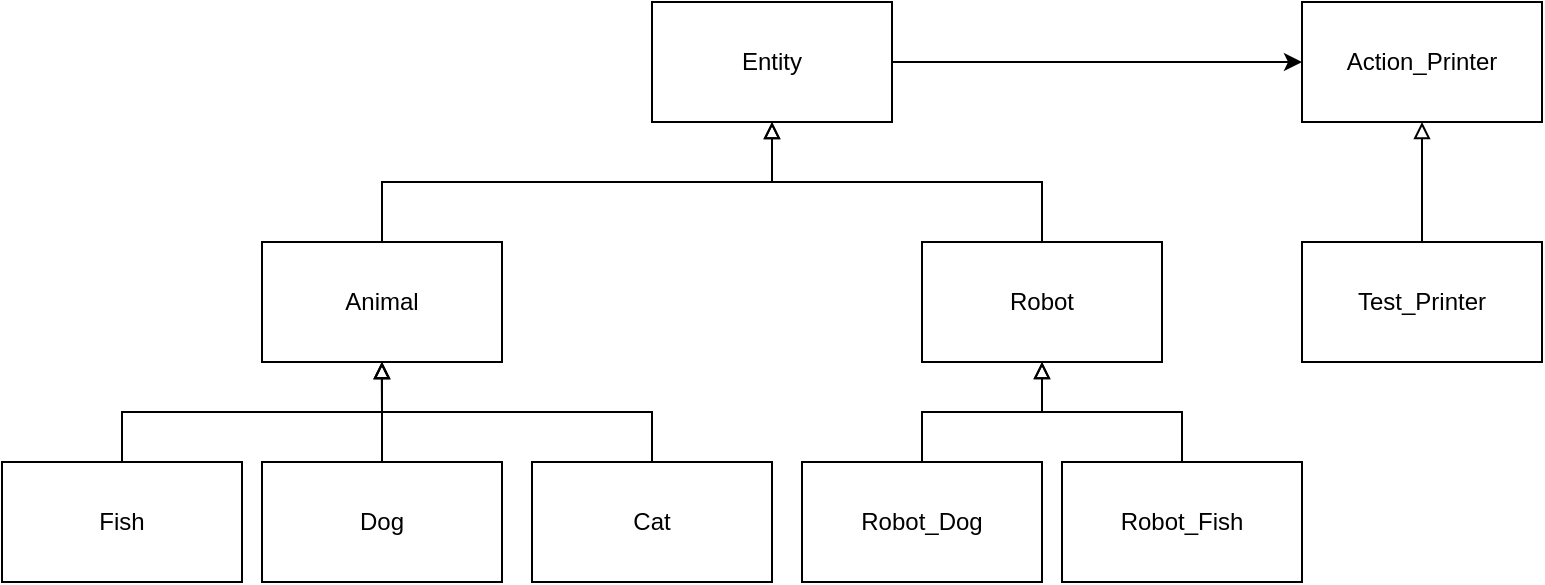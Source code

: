 <mxfile version="24.7.7" pages="3">
  <diagram name="Step_1_Objects" id="5AucKZSdxHApyPtmPdB9">
    <mxGraphModel dx="1185" dy="632" grid="1" gridSize="10" guides="1" tooltips="1" connect="1" arrows="1" fold="1" page="1" pageScale="1" pageWidth="850" pageHeight="1100" math="0" shadow="0">
      <root>
        <mxCell id="0" />
        <mxCell id="1" parent="0" />
        <mxCell id="PYGcuWdw61UWCAQ2nyrZ-17" style="edgeStyle=orthogonalEdgeStyle;rounded=0;orthogonalLoop=1;jettySize=auto;html=1;exitX=0.5;exitY=0;exitDx=0;exitDy=0;entryX=0.5;entryY=1;entryDx=0;entryDy=0;endArrow=block;endFill=0;" edge="1" parent="1" source="PYGcuWdw61UWCAQ2nyrZ-2" target="PYGcuWdw61UWCAQ2nyrZ-3">
          <mxGeometry relative="1" as="geometry" />
        </mxCell>
        <mxCell id="PYGcuWdw61UWCAQ2nyrZ-2" value="Animal" style="rounded=0;whiteSpace=wrap;html=1;" vertex="1" parent="1">
          <mxGeometry x="170" y="150" width="120" height="60" as="geometry" />
        </mxCell>
        <mxCell id="PYGcuWdw61UWCAQ2nyrZ-19" style="edgeStyle=orthogonalEdgeStyle;rounded=0;orthogonalLoop=1;jettySize=auto;html=1;exitX=1;exitY=0.5;exitDx=0;exitDy=0;entryX=0;entryY=0.5;entryDx=0;entryDy=0;" edge="1" parent="1" source="PYGcuWdw61UWCAQ2nyrZ-3" target="PYGcuWdw61UWCAQ2nyrZ-18">
          <mxGeometry relative="1" as="geometry" />
        </mxCell>
        <mxCell id="PYGcuWdw61UWCAQ2nyrZ-3" value="Entity" style="rounded=0;whiteSpace=wrap;html=1;" vertex="1" parent="1">
          <mxGeometry x="365" y="30" width="120" height="60" as="geometry" />
        </mxCell>
        <mxCell id="PYGcuWdw61UWCAQ2nyrZ-15" style="edgeStyle=orthogonalEdgeStyle;rounded=0;orthogonalLoop=1;jettySize=auto;html=1;exitX=0.5;exitY=0;exitDx=0;exitDy=0;entryX=0.5;entryY=1;entryDx=0;entryDy=0;endArrow=block;endFill=0;" edge="1" parent="1" source="PYGcuWdw61UWCAQ2nyrZ-4" target="PYGcuWdw61UWCAQ2nyrZ-3">
          <mxGeometry relative="1" as="geometry" />
        </mxCell>
        <mxCell id="PYGcuWdw61UWCAQ2nyrZ-4" value="Robot" style="rounded=0;whiteSpace=wrap;html=1;" vertex="1" parent="1">
          <mxGeometry x="500" y="150" width="120" height="60" as="geometry" />
        </mxCell>
        <mxCell id="PYGcuWdw61UWCAQ2nyrZ-10" style="edgeStyle=orthogonalEdgeStyle;rounded=0;orthogonalLoop=1;jettySize=auto;html=1;exitX=0.5;exitY=0;exitDx=0;exitDy=0;entryX=0.5;entryY=1;entryDx=0;entryDy=0;endArrow=block;endFill=0;" edge="1" parent="1" source="PYGcuWdw61UWCAQ2nyrZ-5" target="PYGcuWdw61UWCAQ2nyrZ-2">
          <mxGeometry relative="1" as="geometry" />
        </mxCell>
        <mxCell id="PYGcuWdw61UWCAQ2nyrZ-5" value="Cat" style="rounded=0;whiteSpace=wrap;html=1;" vertex="1" parent="1">
          <mxGeometry x="305" y="260" width="120" height="60" as="geometry" />
        </mxCell>
        <mxCell id="PYGcuWdw61UWCAQ2nyrZ-11" style="edgeStyle=orthogonalEdgeStyle;rounded=0;orthogonalLoop=1;jettySize=auto;html=1;exitX=0.5;exitY=0;exitDx=0;exitDy=0;endArrow=block;endFill=0;" edge="1" parent="1" source="PYGcuWdw61UWCAQ2nyrZ-6">
          <mxGeometry relative="1" as="geometry">
            <mxPoint x="229.857" y="210" as="targetPoint" />
          </mxGeometry>
        </mxCell>
        <mxCell id="PYGcuWdw61UWCAQ2nyrZ-6" value="Dog" style="rounded=0;whiteSpace=wrap;html=1;" vertex="1" parent="1">
          <mxGeometry x="170" y="260" width="120" height="60" as="geometry" />
        </mxCell>
        <mxCell id="PYGcuWdw61UWCAQ2nyrZ-12" style="edgeStyle=orthogonalEdgeStyle;rounded=0;orthogonalLoop=1;jettySize=auto;html=1;exitX=0.5;exitY=0;exitDx=0;exitDy=0;entryX=0.5;entryY=1;entryDx=0;entryDy=0;endArrow=block;endFill=0;" edge="1" parent="1" source="PYGcuWdw61UWCAQ2nyrZ-7" target="PYGcuWdw61UWCAQ2nyrZ-2">
          <mxGeometry relative="1" as="geometry" />
        </mxCell>
        <mxCell id="PYGcuWdw61UWCAQ2nyrZ-7" value="Fish" style="rounded=0;whiteSpace=wrap;html=1;" vertex="1" parent="1">
          <mxGeometry x="40" y="260" width="120" height="60" as="geometry" />
        </mxCell>
        <mxCell id="PYGcuWdw61UWCAQ2nyrZ-13" style="edgeStyle=orthogonalEdgeStyle;rounded=0;orthogonalLoop=1;jettySize=auto;html=1;exitX=0.5;exitY=0;exitDx=0;exitDy=0;entryX=0.5;entryY=1;entryDx=0;entryDy=0;endArrow=block;endFill=0;" edge="1" parent="1" source="PYGcuWdw61UWCAQ2nyrZ-8" target="PYGcuWdw61UWCAQ2nyrZ-4">
          <mxGeometry relative="1" as="geometry" />
        </mxCell>
        <mxCell id="PYGcuWdw61UWCAQ2nyrZ-8" value="Robot_Dog" style="rounded=0;whiteSpace=wrap;html=1;" vertex="1" parent="1">
          <mxGeometry x="440" y="260" width="120" height="60" as="geometry" />
        </mxCell>
        <mxCell id="PYGcuWdw61UWCAQ2nyrZ-14" style="edgeStyle=orthogonalEdgeStyle;rounded=0;orthogonalLoop=1;jettySize=auto;html=1;exitX=0.5;exitY=0;exitDx=0;exitDy=0;entryX=0.5;entryY=1;entryDx=0;entryDy=0;endArrow=block;endFill=0;" edge="1" parent="1" source="PYGcuWdw61UWCAQ2nyrZ-9" target="PYGcuWdw61UWCAQ2nyrZ-4">
          <mxGeometry relative="1" as="geometry" />
        </mxCell>
        <mxCell id="PYGcuWdw61UWCAQ2nyrZ-9" value="Robot_Fish" style="rounded=0;whiteSpace=wrap;html=1;" vertex="1" parent="1">
          <mxGeometry x="570" y="260" width="120" height="60" as="geometry" />
        </mxCell>
        <mxCell id="PYGcuWdw61UWCAQ2nyrZ-18" value="Action_Printer" style="rounded=0;whiteSpace=wrap;html=1;" vertex="1" parent="1">
          <mxGeometry x="690" y="30" width="120" height="60" as="geometry" />
        </mxCell>
        <mxCell id="PYGcuWdw61UWCAQ2nyrZ-22" style="edgeStyle=orthogonalEdgeStyle;rounded=0;orthogonalLoop=1;jettySize=auto;html=1;exitX=0.5;exitY=0;exitDx=0;exitDy=0;entryX=0.5;entryY=1;entryDx=0;entryDy=0;endArrow=block;endFill=0;" edge="1" parent="1" source="PYGcuWdw61UWCAQ2nyrZ-21" target="PYGcuWdw61UWCAQ2nyrZ-18">
          <mxGeometry relative="1" as="geometry" />
        </mxCell>
        <mxCell id="PYGcuWdw61UWCAQ2nyrZ-21" value="Test_Printer" style="rounded=0;whiteSpace=wrap;html=1;" vertex="1" parent="1">
          <mxGeometry x="690" y="150" width="120" height="60" as="geometry" />
        </mxCell>
      </root>
    </mxGraphModel>
  </diagram>
  <diagram id="Y5ssQHbaMmOkJ1e3d4jQ" name="Step_2_Components">
    <mxGraphModel dx="1185" dy="632" grid="1" gridSize="10" guides="1" tooltips="1" connect="1" arrows="1" fold="1" page="1" pageScale="1" pageWidth="850" pageHeight="1100" math="0" shadow="0">
      <root>
        <mxCell id="0" />
        <mxCell id="1" parent="0" />
        <mxCell id="Odb7NKLRBB3INW8YU59o-1" value="Component" style="rounded=0;whiteSpace=wrap;html=1;" vertex="1" parent="1">
          <mxGeometry x="360" y="130" width="120" height="60" as="geometry" />
        </mxCell>
        <mxCell id="Odb7NKLRBB3INW8YU59o-4" style="edgeStyle=orthogonalEdgeStyle;rounded=0;orthogonalLoop=1;jettySize=auto;html=1;exitX=0.5;exitY=0;exitDx=0;exitDy=0;entryX=0.5;entryY=1;entryDx=0;entryDy=0;endArrow=block;endFill=0;" edge="1" parent="1" source="Odb7NKLRBB3INW8YU59o-2" target="Odb7NKLRBB3INW8YU59o-1">
          <mxGeometry relative="1" as="geometry" />
        </mxCell>
        <mxCell id="Odb7NKLRBB3INW8YU59o-10" style="edgeStyle=orthogonalEdgeStyle;rounded=0;orthogonalLoop=1;jettySize=auto;html=1;exitX=1;exitY=0.5;exitDx=0;exitDy=0;entryX=1;entryY=0.5;entryDx=0;entryDy=0;" edge="1" parent="1" source="Odb7NKLRBB3INW8YU59o-2" target="Odb7NKLRBB3INW8YU59o-1">
          <mxGeometry relative="1" as="geometry" />
        </mxCell>
        <mxCell id="Odb7NKLRBB3INW8YU59o-2" value="Components" style="rounded=0;whiteSpace=wrap;html=1;" vertex="1" parent="1">
          <mxGeometry x="360" y="230" width="120" height="60" as="geometry" />
        </mxCell>
        <mxCell id="Odb7NKLRBB3INW8YU59o-9" style="edgeStyle=orthogonalEdgeStyle;rounded=0;orthogonalLoop=1;jettySize=auto;html=1;exitX=1;exitY=0.5;exitDx=0;exitDy=0;entryX=0;entryY=0.5;entryDx=0;entryDy=0;endArrow=block;endFill=0;" edge="1" parent="1" source="Odb7NKLRBB3INW8YU59o-5" target="Odb7NKLRBB3INW8YU59o-1">
          <mxGeometry relative="1" as="geometry" />
        </mxCell>
        <mxCell id="Odb7NKLRBB3INW8YU59o-5" value="Bark_Component" style="rounded=0;whiteSpace=wrap;html=1;" vertex="1" parent="1">
          <mxGeometry x="100" y="130" width="120" height="60" as="geometry" />
        </mxCell>
        <mxCell id="Odb7NKLRBB3INW8YU59o-11" style="edgeStyle=orthogonalEdgeStyle;rounded=0;orthogonalLoop=1;jettySize=auto;html=1;exitX=1;exitY=0.5;exitDx=0;exitDy=0;entryX=0;entryY=0.5;entryDx=0;entryDy=0;endArrow=block;endFill=0;" edge="1" parent="1" source="Odb7NKLRBB3INW8YU59o-6" target="Odb7NKLRBB3INW8YU59o-1">
          <mxGeometry relative="1" as="geometry" />
        </mxCell>
        <mxCell id="Odb7NKLRBB3INW8YU59o-6" value="Swim_Component" style="rounded=0;whiteSpace=wrap;html=1;" vertex="1" parent="1">
          <mxGeometry x="100" y="210" width="120" height="60" as="geometry" />
        </mxCell>
        <mxCell id="Odb7NKLRBB3INW8YU59o-12" style="edgeStyle=orthogonalEdgeStyle;rounded=0;orthogonalLoop=1;jettySize=auto;html=1;exitX=1;exitY=0.5;exitDx=0;exitDy=0;entryX=0;entryY=0.5;entryDx=0;entryDy=0;endArrow=block;endFill=0;" edge="1" parent="1" source="Odb7NKLRBB3INW8YU59o-7" target="Odb7NKLRBB3INW8YU59o-1">
          <mxGeometry relative="1" as="geometry" />
        </mxCell>
        <mxCell id="Odb7NKLRBB3INW8YU59o-7" value="Charge_Component" style="rounded=0;whiteSpace=wrap;html=1;" vertex="1" parent="1">
          <mxGeometry x="100" y="290" width="120" height="60" as="geometry" />
        </mxCell>
        <mxCell id="Odb7NKLRBB3INW8YU59o-13" style="edgeStyle=orthogonalEdgeStyle;rounded=0;orthogonalLoop=1;jettySize=auto;html=1;exitX=1;exitY=0.5;exitDx=0;exitDy=0;entryX=0;entryY=0.5;entryDx=0;entryDy=0;endArrow=block;endFill=0;" edge="1" parent="1" source="Odb7NKLRBB3INW8YU59o-8" target="Odb7NKLRBB3INW8YU59o-1">
          <mxGeometry relative="1" as="geometry" />
        </mxCell>
        <mxCell id="Odb7NKLRBB3INW8YU59o-8" value="Print_Component" style="rounded=0;whiteSpace=wrap;html=1;" vertex="1" parent="1">
          <mxGeometry x="100" y="370" width="120" height="60" as="geometry" />
        </mxCell>
      </root>
    </mxGraphModel>
  </diagram>
  <diagram id="rRuENO7-MZp5Jj0fOXaz" name="Step_3_Commands">
    <mxGraphModel dx="1185" dy="632" grid="1" gridSize="10" guides="1" tooltips="1" connect="1" arrows="1" fold="1" page="1" pageScale="1" pageWidth="850" pageHeight="1100" math="0" shadow="0">
      <root>
        <mxCell id="0" />
        <mxCell id="1" parent="0" />
        <mxCell id="ADz9nKlFcb1ECgwCSj8V-1" value="Component" style="rounded=0;whiteSpace=wrap;html=1;" vertex="1" parent="1">
          <mxGeometry x="360" y="180" width="120" height="60" as="geometry" />
        </mxCell>
        <mxCell id="ADz9nKlFcb1ECgwCSj8V-2" style="edgeStyle=orthogonalEdgeStyle;rounded=0;orthogonalLoop=1;jettySize=auto;html=1;exitX=0.5;exitY=0;exitDx=0;exitDy=0;entryX=0.5;entryY=1;entryDx=0;entryDy=0;endArrow=block;endFill=0;" edge="1" parent="1" source="ADz9nKlFcb1ECgwCSj8V-4" target="ADz9nKlFcb1ECgwCSj8V-1">
          <mxGeometry relative="1" as="geometry" />
        </mxCell>
        <mxCell id="ADz9nKlFcb1ECgwCSj8V-3" style="edgeStyle=orthogonalEdgeStyle;rounded=0;orthogonalLoop=1;jettySize=auto;html=1;exitX=1;exitY=0.5;exitDx=0;exitDy=0;entryX=1;entryY=0.5;entryDx=0;entryDy=0;" edge="1" parent="1" source="ADz9nKlFcb1ECgwCSj8V-4" target="ADz9nKlFcb1ECgwCSj8V-1">
          <mxGeometry relative="1" as="geometry" />
        </mxCell>
        <mxCell id="ADz9nKlFcb1ECgwCSj8V-4" value="Components" style="rounded=0;whiteSpace=wrap;html=1;" vertex="1" parent="1">
          <mxGeometry x="360" y="280" width="120" height="60" as="geometry" />
        </mxCell>
        <mxCell id="ADz9nKlFcb1ECgwCSj8V-5" style="edgeStyle=orthogonalEdgeStyle;rounded=0;orthogonalLoop=1;jettySize=auto;html=1;exitX=1;exitY=0.5;exitDx=0;exitDy=0;entryX=0;entryY=0.5;entryDx=0;entryDy=0;endArrow=block;endFill=0;" edge="1" parent="1" source="ADz9nKlFcb1ECgwCSj8V-6" target="ADz9nKlFcb1ECgwCSj8V-1">
          <mxGeometry relative="1" as="geometry" />
        </mxCell>
        <mxCell id="ADz9nKlFcb1ECgwCSj8V-29" style="edgeStyle=orthogonalEdgeStyle;rounded=0;orthogonalLoop=1;jettySize=auto;html=1;exitX=0;exitY=0.5;exitDx=0;exitDy=0;entryX=0;entryY=0.5;entryDx=0;entryDy=0;" edge="1" parent="1" source="ADz9nKlFcb1ECgwCSj8V-6" target="ADz9nKlFcb1ECgwCSj8V-26">
          <mxGeometry relative="1" as="geometry" />
        </mxCell>
        <mxCell id="ADz9nKlFcb1ECgwCSj8V-6" value="Bark_Component" style="rounded=0;whiteSpace=wrap;html=1;" vertex="1" parent="1">
          <mxGeometry x="100" y="180" width="120" height="60" as="geometry" />
        </mxCell>
        <mxCell id="ADz9nKlFcb1ECgwCSj8V-7" style="edgeStyle=orthogonalEdgeStyle;rounded=0;orthogonalLoop=1;jettySize=auto;html=1;exitX=1;exitY=0.5;exitDx=0;exitDy=0;entryX=0;entryY=0.5;entryDx=0;entryDy=0;endArrow=block;endFill=0;" edge="1" parent="1" source="ADz9nKlFcb1ECgwCSj8V-8" target="ADz9nKlFcb1ECgwCSj8V-1">
          <mxGeometry relative="1" as="geometry" />
        </mxCell>
        <mxCell id="ADz9nKlFcb1ECgwCSj8V-30" style="edgeStyle=orthogonalEdgeStyle;rounded=0;orthogonalLoop=1;jettySize=auto;html=1;exitX=0;exitY=0.5;exitDx=0;exitDy=0;" edge="1" parent="1" source="ADz9nKlFcb1ECgwCSj8V-8">
          <mxGeometry relative="1" as="geometry">
            <mxPoint x="270" y="120" as="targetPoint" />
            <Array as="points">
              <mxPoint x="80" y="290" />
              <mxPoint x="80" y="120" />
            </Array>
          </mxGeometry>
        </mxCell>
        <mxCell id="ADz9nKlFcb1ECgwCSj8V-8" value="Swim_Component" style="rounded=0;whiteSpace=wrap;html=1;" vertex="1" parent="1">
          <mxGeometry x="100" y="260" width="120" height="60" as="geometry" />
        </mxCell>
        <mxCell id="ADz9nKlFcb1ECgwCSj8V-9" style="edgeStyle=orthogonalEdgeStyle;rounded=0;orthogonalLoop=1;jettySize=auto;html=1;exitX=1;exitY=0.5;exitDx=0;exitDy=0;entryX=0;entryY=0.5;entryDx=0;entryDy=0;endArrow=block;endFill=0;" edge="1" parent="1" source="ADz9nKlFcb1ECgwCSj8V-10" target="ADz9nKlFcb1ECgwCSj8V-1">
          <mxGeometry relative="1" as="geometry" />
        </mxCell>
        <mxCell id="ADz9nKlFcb1ECgwCSj8V-34" style="edgeStyle=orthogonalEdgeStyle;rounded=0;orthogonalLoop=1;jettySize=auto;html=1;exitX=0;exitY=0.5;exitDx=0;exitDy=0;entryX=0;entryY=0.5;entryDx=0;entryDy=0;" edge="1" parent="1" source="ADz9nKlFcb1ECgwCSj8V-10" target="ADz9nKlFcb1ECgwCSj8V-26">
          <mxGeometry relative="1" as="geometry" />
        </mxCell>
        <mxCell id="ADz9nKlFcb1ECgwCSj8V-35" style="edgeStyle=orthogonalEdgeStyle;rounded=0;orthogonalLoop=1;jettySize=auto;html=1;exitX=0;exitY=0.75;exitDx=0;exitDy=0;entryX=0;entryY=0.5;entryDx=0;entryDy=0;" edge="1" parent="1" source="ADz9nKlFcb1ECgwCSj8V-10" target="ADz9nKlFcb1ECgwCSj8V-25">
          <mxGeometry relative="1" as="geometry">
            <Array as="points">
              <mxPoint x="60" y="385" />
              <mxPoint x="60" y="50" />
            </Array>
          </mxGeometry>
        </mxCell>
        <mxCell id="ADz9nKlFcb1ECgwCSj8V-10" value="Charge_Component" style="rounded=0;whiteSpace=wrap;html=1;" vertex="1" parent="1">
          <mxGeometry x="100" y="340" width="120" height="60" as="geometry" />
        </mxCell>
        <mxCell id="ADz9nKlFcb1ECgwCSj8V-11" style="edgeStyle=orthogonalEdgeStyle;rounded=0;orthogonalLoop=1;jettySize=auto;html=1;exitX=1;exitY=0.5;exitDx=0;exitDy=0;entryX=0;entryY=0.5;entryDx=0;entryDy=0;endArrow=block;endFill=0;" edge="1" parent="1" source="ADz9nKlFcb1ECgwCSj8V-12" target="ADz9nKlFcb1ECgwCSj8V-1">
          <mxGeometry relative="1" as="geometry" />
        </mxCell>
        <mxCell id="ADz9nKlFcb1ECgwCSj8V-32" style="edgeStyle=orthogonalEdgeStyle;rounded=0;orthogonalLoop=1;jettySize=auto;html=1;exitX=0;exitY=0.5;exitDx=0;exitDy=0;entryX=0;entryY=0.5;entryDx=0;entryDy=0;" edge="1" parent="1" source="ADz9nKlFcb1ECgwCSj8V-12" target="ADz9nKlFcb1ECgwCSj8V-26">
          <mxGeometry relative="1" as="geometry" />
        </mxCell>
        <mxCell id="ADz9nKlFcb1ECgwCSj8V-12" value="Print_Component" style="rounded=0;whiteSpace=wrap;html=1;" vertex="1" parent="1">
          <mxGeometry x="100" y="420" width="120" height="60" as="geometry" />
        </mxCell>
        <mxCell id="ADz9nKlFcb1ECgwCSj8V-14" style="edgeStyle=orthogonalEdgeStyle;rounded=0;orthogonalLoop=1;jettySize=auto;html=1;exitX=0;exitY=0.5;exitDx=0;exitDy=0;" edge="1" parent="1" source="ADz9nKlFcb1ECgwCSj8V-13">
          <mxGeometry relative="1" as="geometry">
            <mxPoint x="480" y="210" as="targetPoint" />
          </mxGeometry>
        </mxCell>
        <mxCell id="ADz9nKlFcb1ECgwCSj8V-36" style="edgeStyle=orthogonalEdgeStyle;rounded=0;orthogonalLoop=1;jettySize=auto;html=1;exitX=0.5;exitY=0;exitDx=0;exitDy=0;entryX=1;entryY=0.5;entryDx=0;entryDy=0;" edge="1" parent="1" source="ADz9nKlFcb1ECgwCSj8V-13" target="ADz9nKlFcb1ECgwCSj8V-24">
          <mxGeometry relative="1" as="geometry" />
        </mxCell>
        <mxCell id="ADz9nKlFcb1ECgwCSj8V-13" value="Command" style="rounded=0;whiteSpace=wrap;html=1;" vertex="1" parent="1">
          <mxGeometry x="610" y="180" width="120" height="60" as="geometry" />
        </mxCell>
        <mxCell id="ADz9nKlFcb1ECgwCSj8V-22" style="edgeStyle=orthogonalEdgeStyle;rounded=0;orthogonalLoop=1;jettySize=auto;html=1;exitX=0.5;exitY=0;exitDx=0;exitDy=0;endArrow=block;endFill=0;entryX=0.5;entryY=1;entryDx=0;entryDy=0;" edge="1" parent="1" source="ADz9nKlFcb1ECgwCSj8V-15" target="ADz9nKlFcb1ECgwCSj8V-13">
          <mxGeometry relative="1" as="geometry">
            <mxPoint x="640" y="240" as="targetPoint" />
          </mxGeometry>
        </mxCell>
        <mxCell id="ADz9nKlFcb1ECgwCSj8V-15" value="Action_Command" style="rounded=0;whiteSpace=wrap;html=1;" vertex="1" parent="1">
          <mxGeometry x="540" y="280" width="120" height="60" as="geometry" />
        </mxCell>
        <mxCell id="ADz9nKlFcb1ECgwCSj8V-21" style="edgeStyle=orthogonalEdgeStyle;rounded=0;orthogonalLoop=1;jettySize=auto;html=1;exitX=0.5;exitY=0;exitDx=0;exitDy=0;entryX=0.5;entryY=1;entryDx=0;entryDy=0;endArrow=block;endFill=0;" edge="1" parent="1" source="ADz9nKlFcb1ECgwCSj8V-16" target="ADz9nKlFcb1ECgwCSj8V-13">
          <mxGeometry relative="1" as="geometry" />
        </mxCell>
        <mxCell id="ADz9nKlFcb1ECgwCSj8V-16" value="Print_Command" style="rounded=0;whiteSpace=wrap;html=1;" vertex="1" parent="1">
          <mxGeometry x="680" y="280" width="120" height="60" as="geometry" />
        </mxCell>
        <mxCell id="ADz9nKlFcb1ECgwCSj8V-17" value="Bark_Command" style="rounded=0;whiteSpace=wrap;html=1;" vertex="1" parent="1">
          <mxGeometry x="450" y="390" width="120" height="60" as="geometry" />
        </mxCell>
        <mxCell id="ADz9nKlFcb1ECgwCSj8V-20" style="edgeStyle=orthogonalEdgeStyle;rounded=0;orthogonalLoop=1;jettySize=auto;html=1;exitX=0.5;exitY=0;exitDx=0;exitDy=0;endArrow=block;endFill=0;" edge="1" parent="1" source="ADz9nKlFcb1ECgwCSj8V-18" target="ADz9nKlFcb1ECgwCSj8V-15">
          <mxGeometry relative="1" as="geometry" />
        </mxCell>
        <mxCell id="ADz9nKlFcb1ECgwCSj8V-18" value="Charge_Command" style="rounded=0;whiteSpace=wrap;html=1;" vertex="1" parent="1">
          <mxGeometry x="610" y="390" width="120" height="60" as="geometry" />
        </mxCell>
        <mxCell id="ADz9nKlFcb1ECgwCSj8V-19" style="edgeStyle=orthogonalEdgeStyle;rounded=0;orthogonalLoop=1;jettySize=auto;html=1;exitX=0.5;exitY=0;exitDx=0;exitDy=0;endArrow=block;endFill=0;" edge="1" parent="1" source="ADz9nKlFcb1ECgwCSj8V-17" target="ADz9nKlFcb1ECgwCSj8V-15">
          <mxGeometry relative="1" as="geometry" />
        </mxCell>
        <mxCell id="ADz9nKlFcb1ECgwCSj8V-27" style="edgeStyle=orthogonalEdgeStyle;rounded=0;orthogonalLoop=1;jettySize=auto;html=1;exitX=0;exitY=0.5;exitDx=0;exitDy=0;entryX=1;entryY=0.5;entryDx=0;entryDy=0;" edge="1" parent="1" source="ADz9nKlFcb1ECgwCSj8V-24" target="ADz9nKlFcb1ECgwCSj8V-25">
          <mxGeometry relative="1" as="geometry" />
        </mxCell>
        <mxCell id="ADz9nKlFcb1ECgwCSj8V-28" style="edgeStyle=orthogonalEdgeStyle;rounded=0;orthogonalLoop=1;jettySize=auto;html=1;exitX=0;exitY=0.5;exitDx=0;exitDy=0;entryX=1;entryY=0.5;entryDx=0;entryDy=0;" edge="1" parent="1" source="ADz9nKlFcb1ECgwCSj8V-24" target="ADz9nKlFcb1ECgwCSj8V-26">
          <mxGeometry relative="1" as="geometry" />
        </mxCell>
        <mxCell id="ADz9nKlFcb1ECgwCSj8V-24" value="Mediator" style="rounded=0;whiteSpace=wrap;html=1;" vertex="1" parent="1">
          <mxGeometry x="480" y="20" width="120" height="60" as="geometry" />
        </mxCell>
        <mxCell id="ADz9nKlFcb1ECgwCSj8V-25" value="IValidator" style="rounded=0;whiteSpace=wrap;html=1;" vertex="1" parent="1">
          <mxGeometry x="270" y="20" width="120" height="60" as="geometry" />
        </mxCell>
        <mxCell id="ADz9nKlFcb1ECgwCSj8V-26" value="IHander" style="rounded=0;whiteSpace=wrap;html=1;" vertex="1" parent="1">
          <mxGeometry x="270" y="90" width="120" height="60" as="geometry" />
        </mxCell>
      </root>
    </mxGraphModel>
  </diagram>
</mxfile>
